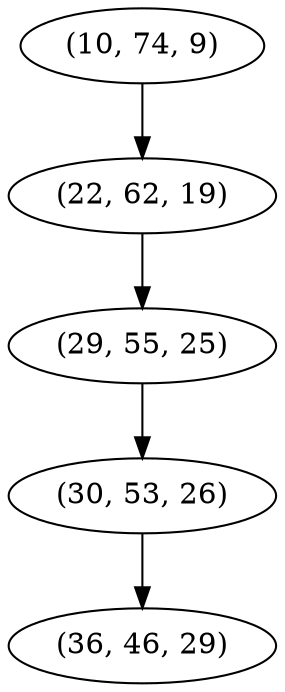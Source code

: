 digraph tree {
    "(10, 74, 9)";
    "(22, 62, 19)";
    "(29, 55, 25)";
    "(30, 53, 26)";
    "(36, 46, 29)";
    "(10, 74, 9)" -> "(22, 62, 19)";
    "(22, 62, 19)" -> "(29, 55, 25)";
    "(29, 55, 25)" -> "(30, 53, 26)";
    "(30, 53, 26)" -> "(36, 46, 29)";
}
